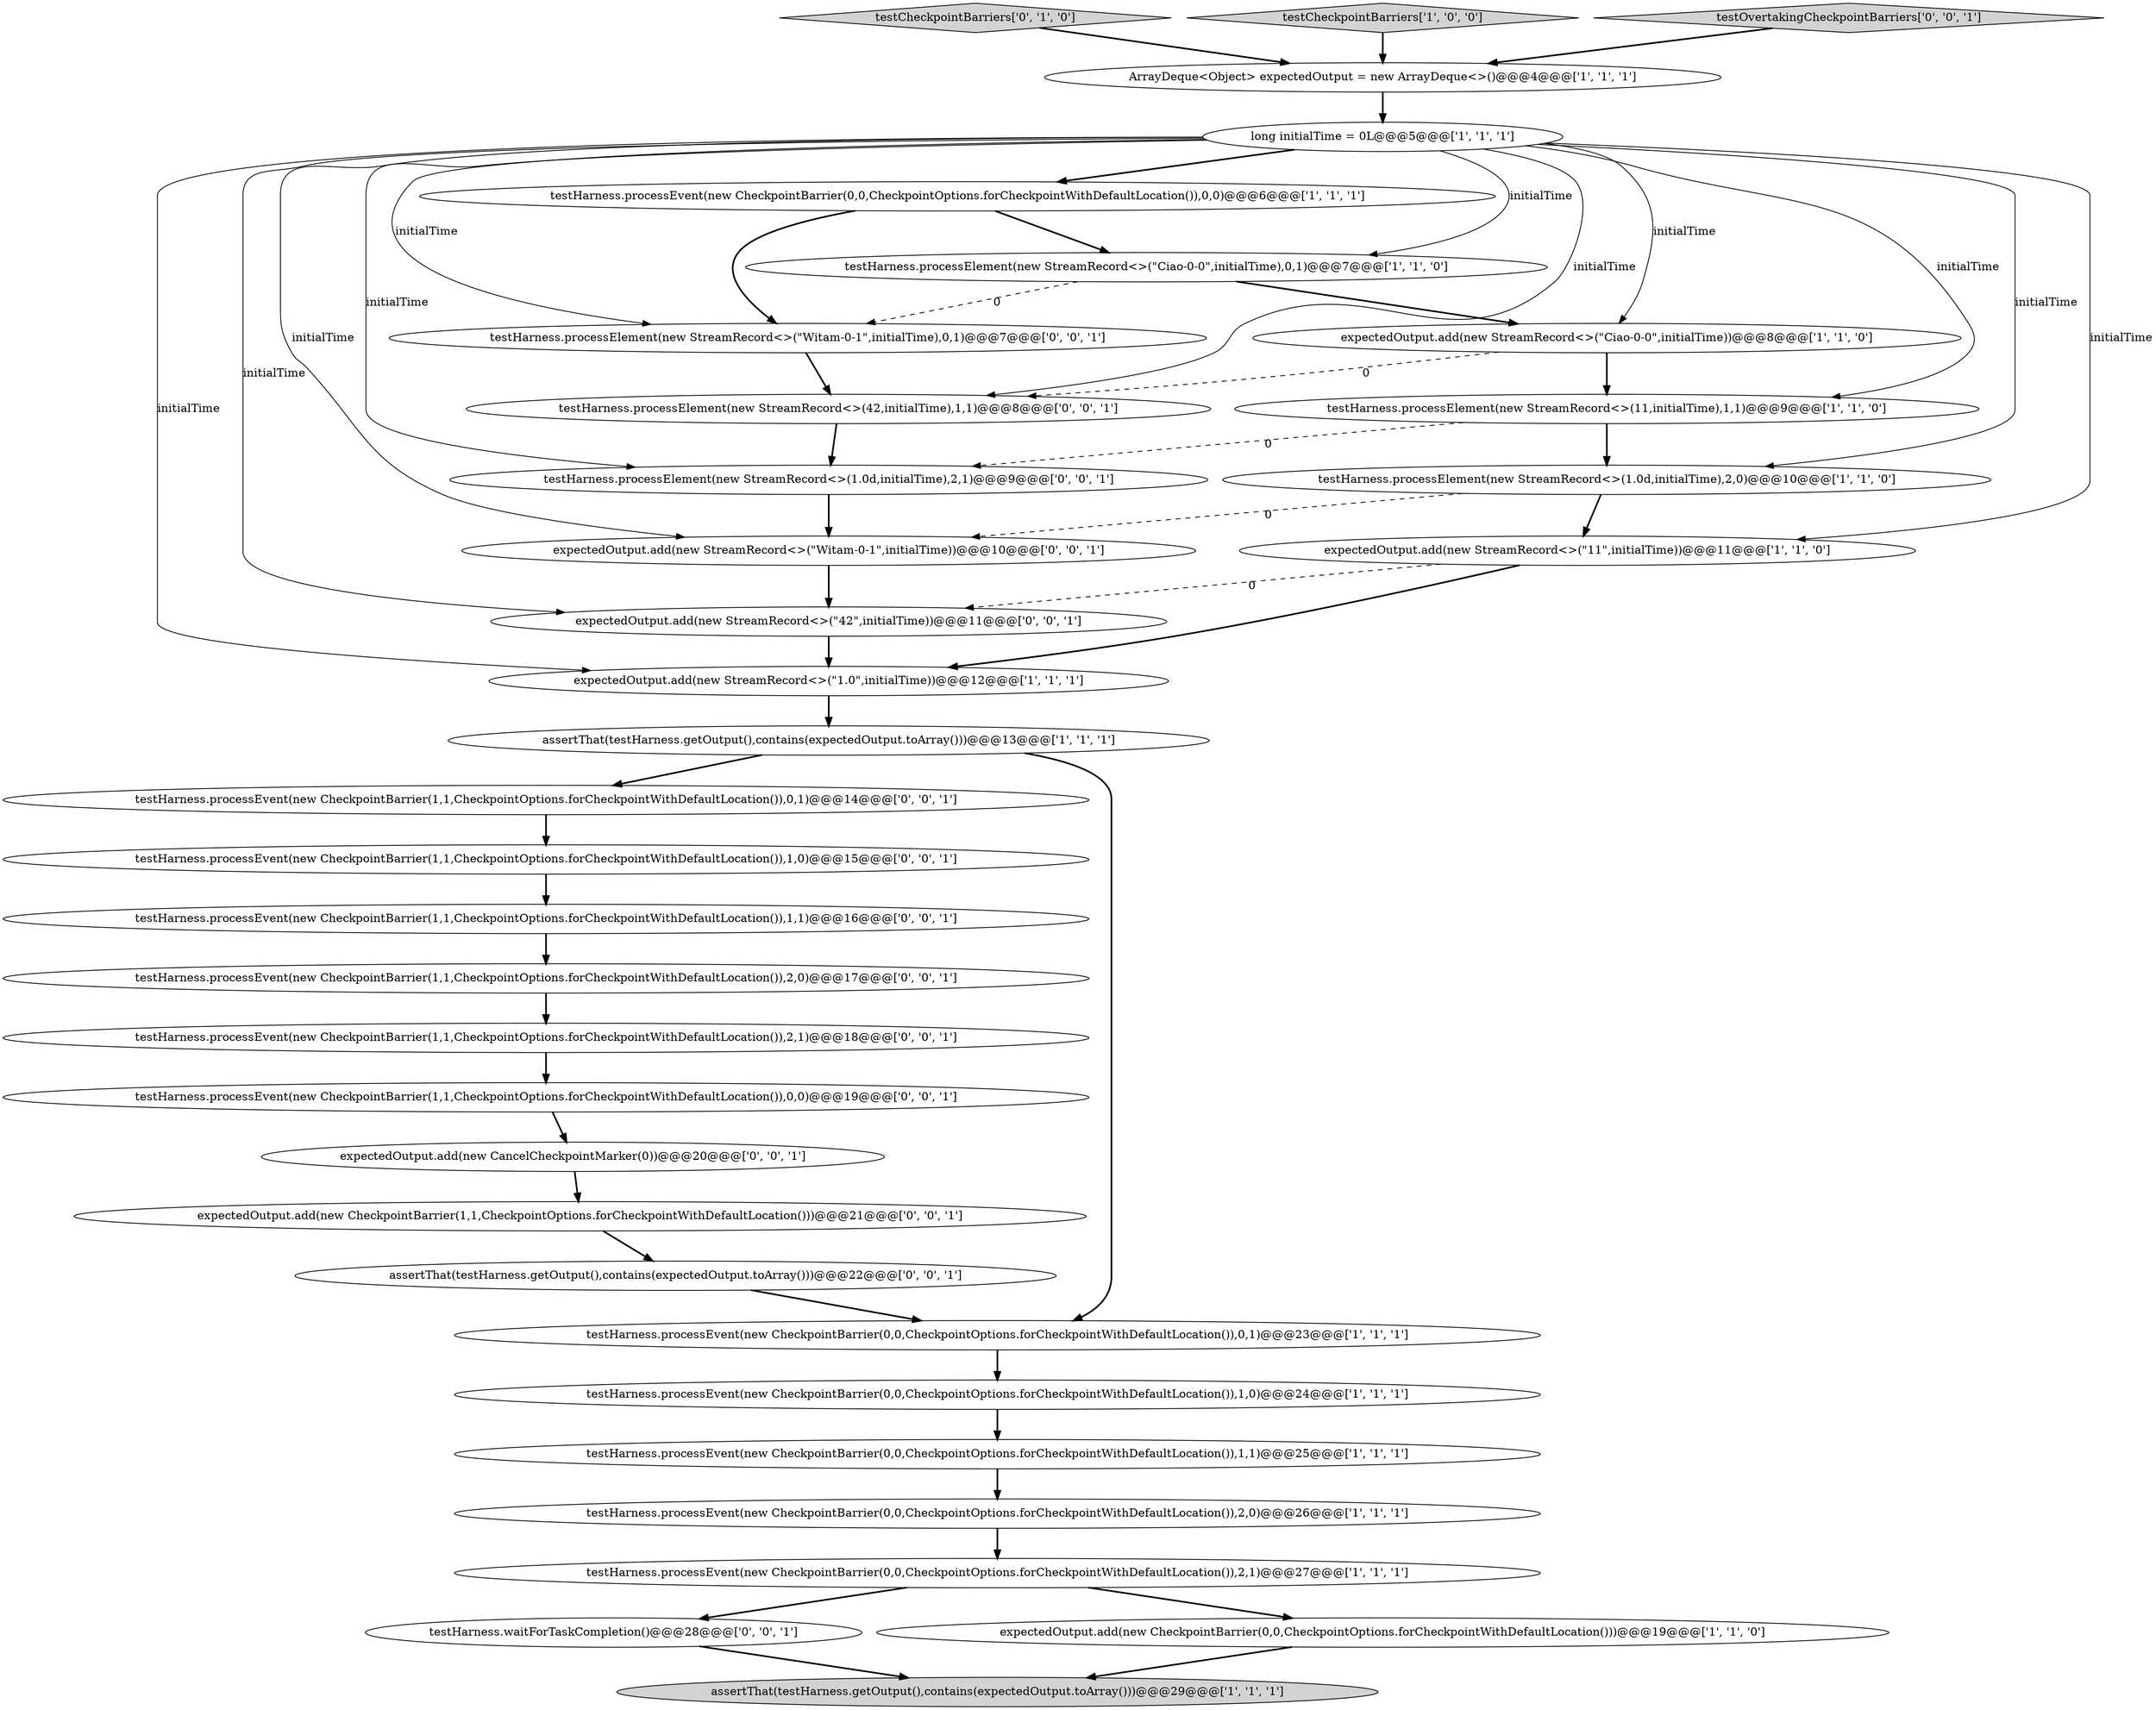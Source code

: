 digraph {
25 [style = filled, label = "expectedOutput.add(new StreamRecord<>(\"Witam-0-1\",initialTime))@@@10@@@['0', '0', '1']", fillcolor = white, shape = ellipse image = "AAA0AAABBB3BBB"];
0 [style = filled, label = "testHarness.processEvent(new CheckpointBarrier(0,0,CheckpointOptions.forCheckpointWithDefaultLocation()),0,1)@@@23@@@['1', '1', '1']", fillcolor = white, shape = ellipse image = "AAA0AAABBB1BBB"];
23 [style = filled, label = "expectedOutput.add(new CheckpointBarrier(1,1,CheckpointOptions.forCheckpointWithDefaultLocation()))@@@21@@@['0', '0', '1']", fillcolor = white, shape = ellipse image = "AAA0AAABBB3BBB"];
7 [style = filled, label = "testHarness.processEvent(new CheckpointBarrier(0,0,CheckpointOptions.forCheckpointWithDefaultLocation()),0,0)@@@6@@@['1', '1', '1']", fillcolor = white, shape = ellipse image = "AAA0AAABBB1BBB"];
6 [style = filled, label = "testHarness.processEvent(new CheckpointBarrier(0,0,CheckpointOptions.forCheckpointWithDefaultLocation()),1,1)@@@25@@@['1', '1', '1']", fillcolor = white, shape = ellipse image = "AAA0AAABBB1BBB"];
13 [style = filled, label = "assertThat(testHarness.getOutput(),contains(expectedOutput.toArray()))@@@29@@@['1', '1', '1']", fillcolor = lightgray, shape = ellipse image = "AAA0AAABBB1BBB"];
18 [style = filled, label = "testCheckpointBarriers['0', '1', '0']", fillcolor = lightgray, shape = diamond image = "AAA0AAABBB2BBB"];
34 [style = filled, label = "testHarness.processEvent(new CheckpointBarrier(1,1,CheckpointOptions.forCheckpointWithDefaultLocation()),0,1)@@@14@@@['0', '0', '1']", fillcolor = white, shape = ellipse image = "AAA0AAABBB3BBB"];
16 [style = filled, label = "testHarness.processEvent(new CheckpointBarrier(0,0,CheckpointOptions.forCheckpointWithDefaultLocation()),2,1)@@@27@@@['1', '1', '1']", fillcolor = white, shape = ellipse image = "AAA0AAABBB1BBB"];
3 [style = filled, label = "long initialTime = 0L@@@5@@@['1', '1', '1']", fillcolor = white, shape = ellipse image = "AAA0AAABBB1BBB"];
11 [style = filled, label = "testHarness.processElement(new StreamRecord<>(11,initialTime),1,1)@@@9@@@['1', '1', '0']", fillcolor = white, shape = ellipse image = "AAA0AAABBB1BBB"];
31 [style = filled, label = "assertThat(testHarness.getOutput(),contains(expectedOutput.toArray()))@@@22@@@['0', '0', '1']", fillcolor = white, shape = ellipse image = "AAA0AAABBB3BBB"];
29 [style = filled, label = "testHarness.processElement(new StreamRecord<>(1.0d,initialTime),2,1)@@@9@@@['0', '0', '1']", fillcolor = white, shape = ellipse image = "AAA0AAABBB3BBB"];
12 [style = filled, label = "testHarness.processElement(new StreamRecord<>(\"Ciao-0-0\",initialTime),0,1)@@@7@@@['1', '1', '0']", fillcolor = white, shape = ellipse image = "AAA0AAABBB1BBB"];
9 [style = filled, label = "expectedOutput.add(new StreamRecord<>(\"1.0\",initialTime))@@@12@@@['1', '1', '1']", fillcolor = white, shape = ellipse image = "AAA0AAABBB1BBB"];
10 [style = filled, label = "testHarness.processEvent(new CheckpointBarrier(0,0,CheckpointOptions.forCheckpointWithDefaultLocation()),1,0)@@@24@@@['1', '1', '1']", fillcolor = white, shape = ellipse image = "AAA0AAABBB1BBB"];
8 [style = filled, label = "expectedOutput.add(new StreamRecord<>(\"11\",initialTime))@@@11@@@['1', '1', '0']", fillcolor = white, shape = ellipse image = "AAA0AAABBB1BBB"];
30 [style = filled, label = "expectedOutput.add(new CancelCheckpointMarker(0))@@@20@@@['0', '0', '1']", fillcolor = white, shape = ellipse image = "AAA0AAABBB3BBB"];
5 [style = filled, label = "testHarness.processElement(new StreamRecord<>(1.0d,initialTime),2,0)@@@10@@@['1', '1', '0']", fillcolor = white, shape = ellipse image = "AAA0AAABBB1BBB"];
20 [style = filled, label = "testHarness.processElement(new StreamRecord<>(42,initialTime),1,1)@@@8@@@['0', '0', '1']", fillcolor = white, shape = ellipse image = "AAA0AAABBB3BBB"];
2 [style = filled, label = "ArrayDeque<Object> expectedOutput = new ArrayDeque<>()@@@4@@@['1', '1', '1']", fillcolor = white, shape = ellipse image = "AAA0AAABBB1BBB"];
17 [style = filled, label = "testCheckpointBarriers['1', '0', '0']", fillcolor = lightgray, shape = diamond image = "AAA0AAABBB1BBB"];
33 [style = filled, label = "testOvertakingCheckpointBarriers['0', '0', '1']", fillcolor = lightgray, shape = diamond image = "AAA0AAABBB3BBB"];
22 [style = filled, label = "testHarness.processEvent(new CheckpointBarrier(1,1,CheckpointOptions.forCheckpointWithDefaultLocation()),0,0)@@@19@@@['0', '0', '1']", fillcolor = white, shape = ellipse image = "AAA0AAABBB3BBB"];
1 [style = filled, label = "testHarness.processEvent(new CheckpointBarrier(0,0,CheckpointOptions.forCheckpointWithDefaultLocation()),2,0)@@@26@@@['1', '1', '1']", fillcolor = white, shape = ellipse image = "AAA0AAABBB1BBB"];
4 [style = filled, label = "assertThat(testHarness.getOutput(),contains(expectedOutput.toArray()))@@@13@@@['1', '1', '1']", fillcolor = white, shape = ellipse image = "AAA0AAABBB1BBB"];
21 [style = filled, label = "testHarness.processEvent(new CheckpointBarrier(1,1,CheckpointOptions.forCheckpointWithDefaultLocation()),1,1)@@@16@@@['0', '0', '1']", fillcolor = white, shape = ellipse image = "AAA0AAABBB3BBB"];
24 [style = filled, label = "testHarness.processEvent(new CheckpointBarrier(1,1,CheckpointOptions.forCheckpointWithDefaultLocation()),1,0)@@@15@@@['0', '0', '1']", fillcolor = white, shape = ellipse image = "AAA0AAABBB3BBB"];
19 [style = filled, label = "testHarness.processEvent(new CheckpointBarrier(1,1,CheckpointOptions.forCheckpointWithDefaultLocation()),2,0)@@@17@@@['0', '0', '1']", fillcolor = white, shape = ellipse image = "AAA0AAABBB3BBB"];
28 [style = filled, label = "testHarness.processEvent(new CheckpointBarrier(1,1,CheckpointOptions.forCheckpointWithDefaultLocation()),2,1)@@@18@@@['0', '0', '1']", fillcolor = white, shape = ellipse image = "AAA0AAABBB3BBB"];
27 [style = filled, label = "expectedOutput.add(new StreamRecord<>(\"42\",initialTime))@@@11@@@['0', '0', '1']", fillcolor = white, shape = ellipse image = "AAA0AAABBB3BBB"];
32 [style = filled, label = "testHarness.processElement(new StreamRecord<>(\"Witam-0-1\",initialTime),0,1)@@@7@@@['0', '0', '1']", fillcolor = white, shape = ellipse image = "AAA0AAABBB3BBB"];
26 [style = filled, label = "testHarness.waitForTaskCompletion()@@@28@@@['0', '0', '1']", fillcolor = white, shape = ellipse image = "AAA0AAABBB3BBB"];
15 [style = filled, label = "expectedOutput.add(new StreamRecord<>(\"Ciao-0-0\",initialTime))@@@8@@@['1', '1', '0']", fillcolor = white, shape = ellipse image = "AAA0AAABBB1BBB"];
14 [style = filled, label = "expectedOutput.add(new CheckpointBarrier(0,0,CheckpointOptions.forCheckpointWithDefaultLocation()))@@@19@@@['1', '1', '0']", fillcolor = white, shape = ellipse image = "AAA0AAABBB1BBB"];
23->31 [style = bold, label=""];
5->8 [style = bold, label=""];
7->32 [style = bold, label=""];
3->20 [style = solid, label="initialTime"];
15->20 [style = dashed, label="0"];
3->8 [style = solid, label="initialTime"];
21->19 [style = bold, label=""];
3->11 [style = solid, label="initialTime"];
20->29 [style = bold, label=""];
7->12 [style = bold, label=""];
28->22 [style = bold, label=""];
31->0 [style = bold, label=""];
3->32 [style = solid, label="initialTime"];
9->4 [style = bold, label=""];
2->3 [style = bold, label=""];
27->9 [style = bold, label=""];
30->23 [style = bold, label=""];
12->15 [style = bold, label=""];
12->32 [style = dashed, label="0"];
16->26 [style = bold, label=""];
3->5 [style = solid, label="initialTime"];
11->29 [style = dashed, label="0"];
29->25 [style = bold, label=""];
5->25 [style = dashed, label="0"];
18->2 [style = bold, label=""];
10->6 [style = bold, label=""];
22->30 [style = bold, label=""];
26->13 [style = bold, label=""];
4->0 [style = bold, label=""];
25->27 [style = bold, label=""];
6->1 [style = bold, label=""];
11->5 [style = bold, label=""];
0->10 [style = bold, label=""];
34->24 [style = bold, label=""];
3->25 [style = solid, label="initialTime"];
15->11 [style = bold, label=""];
17->2 [style = bold, label=""];
3->7 [style = bold, label=""];
24->21 [style = bold, label=""];
3->15 [style = solid, label="initialTime"];
1->16 [style = bold, label=""];
3->9 [style = solid, label="initialTime"];
8->9 [style = bold, label=""];
16->14 [style = bold, label=""];
8->27 [style = dashed, label="0"];
3->27 [style = solid, label="initialTime"];
19->28 [style = bold, label=""];
14->13 [style = bold, label=""];
3->29 [style = solid, label="initialTime"];
3->12 [style = solid, label="initialTime"];
32->20 [style = bold, label=""];
33->2 [style = bold, label=""];
4->34 [style = bold, label=""];
}
